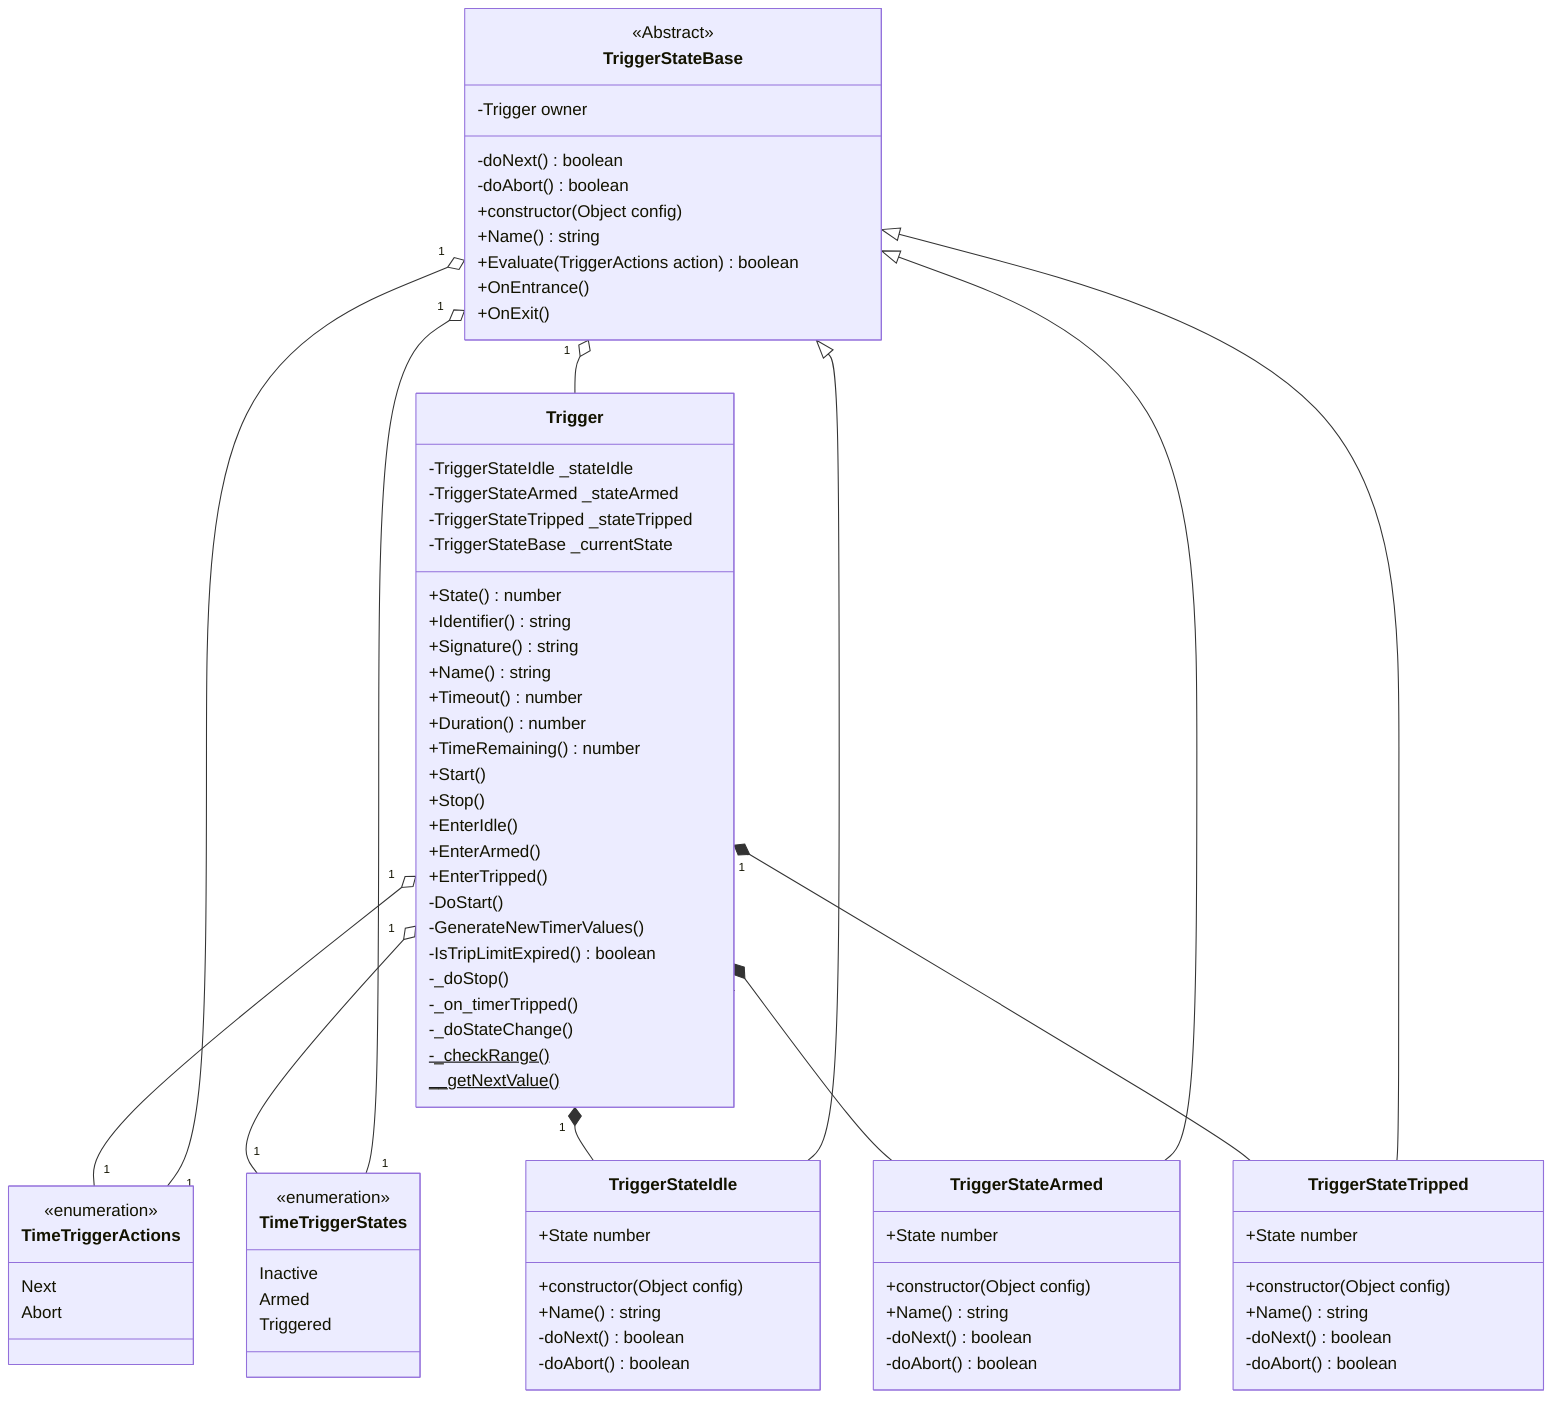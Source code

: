 classDiagram
    class TimeTriggerActions{
        <<enumeration>>
        Next
        Abort
    }
    class TimeTriggerStates{
        <<enumeration>>
        Inactive
        Armed
        Triggered
    }
    class Trigger{
        -TriggerStateIdle _stateIdle
        -TriggerStateArmed _stateArmed
        -TriggerStateTripped _stateTripped
        -TriggerStateBase _currentState

        +State() number
        +Identifier() string
        +Signature() string
        +Name() string
        +Timeout() number
        +Duration() number
        +TimeRemaining() number

        +Start()
        +Stop()

        +EnterIdle()
        +EnterArmed()
        +EnterTripped()

        -DoStart()
        -GenerateNewTimerValues()
        -IsTripLimitExpired() boolean

        -_doStop()
        -_on_timerTripped()
        -_doStateChange()
        -_checkRange()$
        __getNextValue()$
    }
    class TriggerStateBase{
       <<Abstract>>
       -Trigger owner
       -doNext() boolean
       -doAbort() boolean
       +constructor(Object config)
       +Name() string
       +Evaluate(TriggerActions action) boolean
       +OnEntrance()
       +OnExit()
    }
    class TriggerStateIdle{
       +constructor(Object config)
       +Name() string
       +State number
       -doNext() boolean
       -doAbort() boolean
    }
    class TriggerStateArmed{
       +constructor(Object config)
       +Name() string
       +State number
       -doNext() boolean
       -doAbort() boolean
    }
    class TriggerStateTripped{
       +constructor(Object config)
       +Name() string
       +State number
       -doNext() boolean
       -doAbort() boolean
    }
    Trigger "1" *-- TriggerStateIdle
    Trigger "1" *-- TriggerStateArmed
    Trigger "1" *-- TriggerStateTripped
    Trigger "1" o-- "1" TimeTriggerActions
    Trigger "1" o-- "1" TimeTriggerStates
    TriggerStateBase "1" o-- "1" TimeTriggerActions
    TriggerStateBase "1" o-- "1" TimeTriggerStates
    TriggerStateBase "1" o-- Trigger
    TriggerStateBase <|-- TriggerStateIdle
    TriggerStateBase <|-- TriggerStateArmed
    TriggerStateBase <|-- TriggerStateTripped